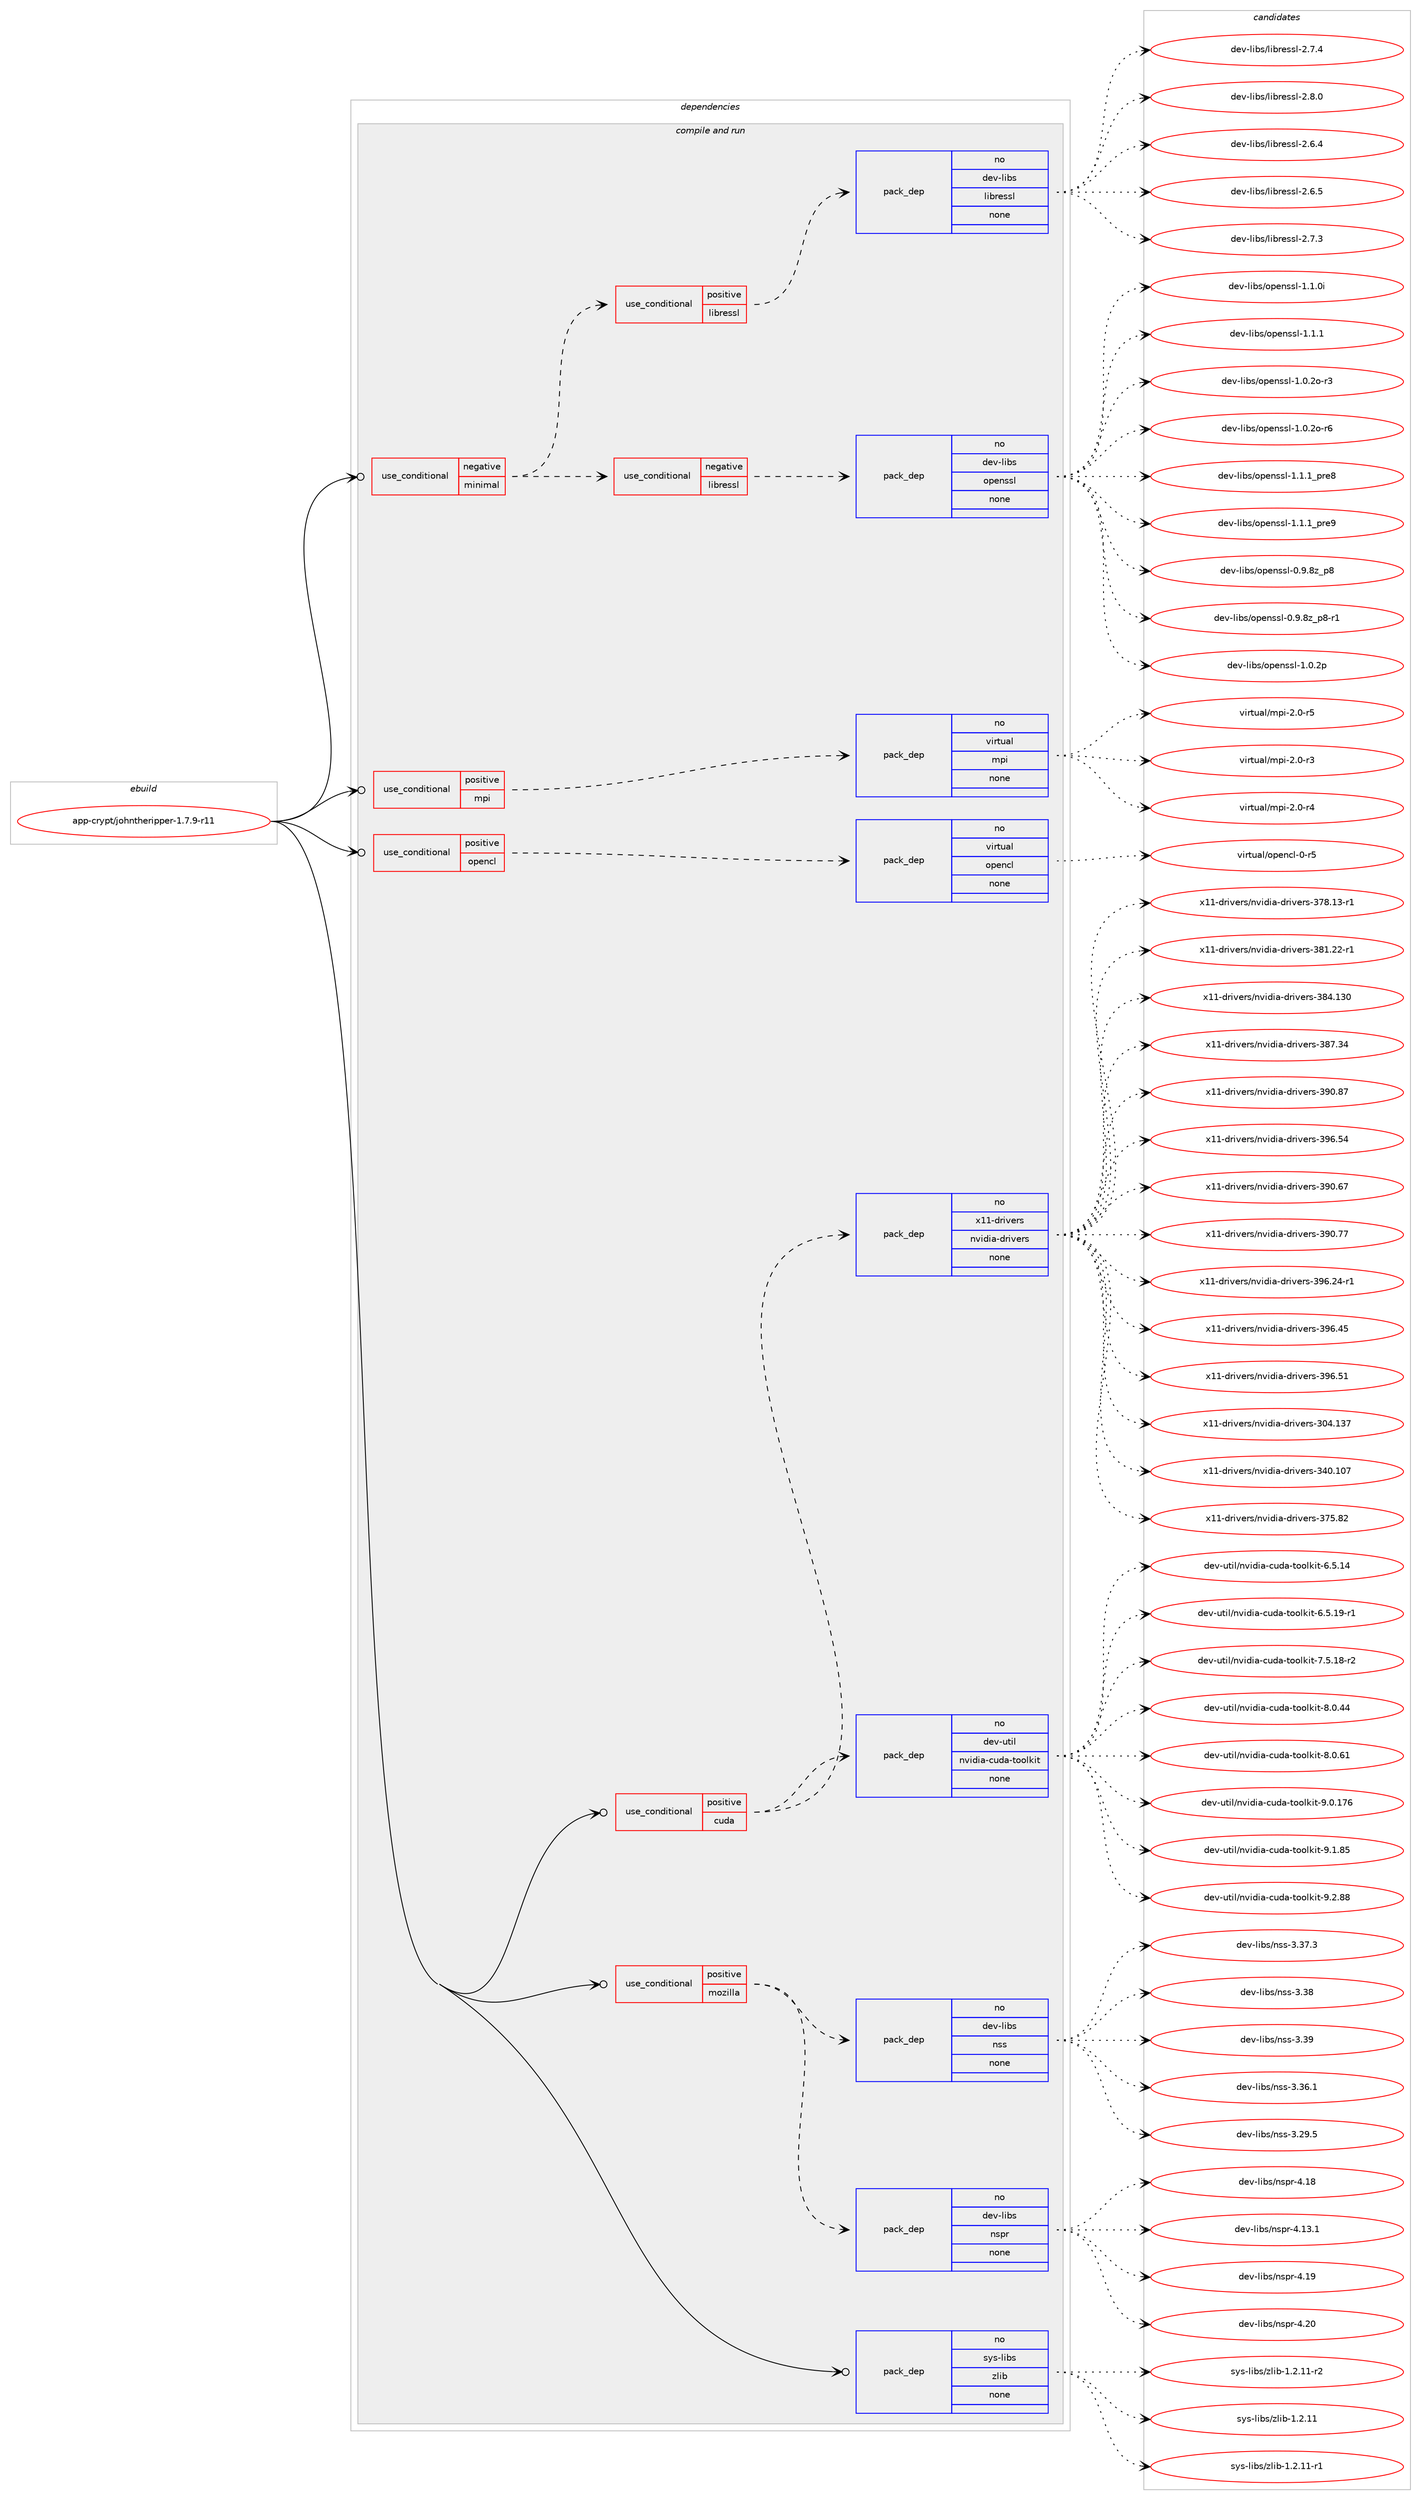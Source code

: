 digraph prolog {

# *************
# Graph options
# *************

newrank=true;
concentrate=true;
compound=true;
graph [rankdir=LR,fontname=Helvetica,fontsize=10,ranksep=1.5];#, ranksep=2.5, nodesep=0.2];
edge  [arrowhead=vee];
node  [fontname=Helvetica,fontsize=10];

# **********
# The ebuild
# **********

subgraph cluster_leftcol {
color=gray;
rank=same;
label=<<i>ebuild</i>>;
id [label="app-crypt/johntheripper-1.7.9-r11", color=red, width=4, href="../app-crypt/johntheripper-1.7.9-r11.svg"];
}

# ****************
# The dependencies
# ****************

subgraph cluster_midcol {
color=gray;
label=<<i>dependencies</i>>;
subgraph cluster_compile {
fillcolor="#eeeeee";
style=filled;
label=<<i>compile</i>>;
}
subgraph cluster_compileandrun {
fillcolor="#eeeeee";
style=filled;
label=<<i>compile and run</i>>;
subgraph cond204 {
dependency744 [label=<<TABLE BORDER="0" CELLBORDER="1" CELLSPACING="0" CELLPADDING="4"><TR><TD ROWSPAN="3" CELLPADDING="10">use_conditional</TD></TR><TR><TD>negative</TD></TR><TR><TD>minimal</TD></TR></TABLE>>, shape=none, color=red];
subgraph cond205 {
dependency745 [label=<<TABLE BORDER="0" CELLBORDER="1" CELLSPACING="0" CELLPADDING="4"><TR><TD ROWSPAN="3" CELLPADDING="10">use_conditional</TD></TR><TR><TD>negative</TD></TR><TR><TD>libressl</TD></TR></TABLE>>, shape=none, color=red];
subgraph pack518 {
dependency746 [label=<<TABLE BORDER="0" CELLBORDER="1" CELLSPACING="0" CELLPADDING="4" WIDTH="220"><TR><TD ROWSPAN="6" CELLPADDING="30">pack_dep</TD></TR><TR><TD WIDTH="110">no</TD></TR><TR><TD>dev-libs</TD></TR><TR><TD>openssl</TD></TR><TR><TD>none</TD></TR><TR><TD></TD></TR></TABLE>>, shape=none, color=blue];
}
dependency745:e -> dependency746:w [weight=20,style="dashed",arrowhead="vee"];
}
dependency744:e -> dependency745:w [weight=20,style="dashed",arrowhead="vee"];
subgraph cond206 {
dependency747 [label=<<TABLE BORDER="0" CELLBORDER="1" CELLSPACING="0" CELLPADDING="4"><TR><TD ROWSPAN="3" CELLPADDING="10">use_conditional</TD></TR><TR><TD>positive</TD></TR><TR><TD>libressl</TD></TR></TABLE>>, shape=none, color=red];
subgraph pack519 {
dependency748 [label=<<TABLE BORDER="0" CELLBORDER="1" CELLSPACING="0" CELLPADDING="4" WIDTH="220"><TR><TD ROWSPAN="6" CELLPADDING="30">pack_dep</TD></TR><TR><TD WIDTH="110">no</TD></TR><TR><TD>dev-libs</TD></TR><TR><TD>libressl</TD></TR><TR><TD>none</TD></TR><TR><TD></TD></TR></TABLE>>, shape=none, color=blue];
}
dependency747:e -> dependency748:w [weight=20,style="dashed",arrowhead="vee"];
}
dependency744:e -> dependency747:w [weight=20,style="dashed",arrowhead="vee"];
}
id:e -> dependency744:w [weight=20,style="solid",arrowhead="odotvee"];
subgraph cond207 {
dependency749 [label=<<TABLE BORDER="0" CELLBORDER="1" CELLSPACING="0" CELLPADDING="4"><TR><TD ROWSPAN="3" CELLPADDING="10">use_conditional</TD></TR><TR><TD>positive</TD></TR><TR><TD>cuda</TD></TR></TABLE>>, shape=none, color=red];
subgraph pack520 {
dependency750 [label=<<TABLE BORDER="0" CELLBORDER="1" CELLSPACING="0" CELLPADDING="4" WIDTH="220"><TR><TD ROWSPAN="6" CELLPADDING="30">pack_dep</TD></TR><TR><TD WIDTH="110">no</TD></TR><TR><TD>x11-drivers</TD></TR><TR><TD>nvidia-drivers</TD></TR><TR><TD>none</TD></TR><TR><TD></TD></TR></TABLE>>, shape=none, color=blue];
}
dependency749:e -> dependency750:w [weight=20,style="dashed",arrowhead="vee"];
subgraph pack521 {
dependency751 [label=<<TABLE BORDER="0" CELLBORDER="1" CELLSPACING="0" CELLPADDING="4" WIDTH="220"><TR><TD ROWSPAN="6" CELLPADDING="30">pack_dep</TD></TR><TR><TD WIDTH="110">no</TD></TR><TR><TD>dev-util</TD></TR><TR><TD>nvidia-cuda-toolkit</TD></TR><TR><TD>none</TD></TR><TR><TD></TD></TR></TABLE>>, shape=none, color=blue];
}
dependency749:e -> dependency751:w [weight=20,style="dashed",arrowhead="vee"];
}
id:e -> dependency749:w [weight=20,style="solid",arrowhead="odotvee"];
subgraph cond208 {
dependency752 [label=<<TABLE BORDER="0" CELLBORDER="1" CELLSPACING="0" CELLPADDING="4"><TR><TD ROWSPAN="3" CELLPADDING="10">use_conditional</TD></TR><TR><TD>positive</TD></TR><TR><TD>mozilla</TD></TR></TABLE>>, shape=none, color=red];
subgraph pack522 {
dependency753 [label=<<TABLE BORDER="0" CELLBORDER="1" CELLSPACING="0" CELLPADDING="4" WIDTH="220"><TR><TD ROWSPAN="6" CELLPADDING="30">pack_dep</TD></TR><TR><TD WIDTH="110">no</TD></TR><TR><TD>dev-libs</TD></TR><TR><TD>nss</TD></TR><TR><TD>none</TD></TR><TR><TD></TD></TR></TABLE>>, shape=none, color=blue];
}
dependency752:e -> dependency753:w [weight=20,style="dashed",arrowhead="vee"];
subgraph pack523 {
dependency754 [label=<<TABLE BORDER="0" CELLBORDER="1" CELLSPACING="0" CELLPADDING="4" WIDTH="220"><TR><TD ROWSPAN="6" CELLPADDING="30">pack_dep</TD></TR><TR><TD WIDTH="110">no</TD></TR><TR><TD>dev-libs</TD></TR><TR><TD>nspr</TD></TR><TR><TD>none</TD></TR><TR><TD></TD></TR></TABLE>>, shape=none, color=blue];
}
dependency752:e -> dependency754:w [weight=20,style="dashed",arrowhead="vee"];
}
id:e -> dependency752:w [weight=20,style="solid",arrowhead="odotvee"];
subgraph cond209 {
dependency755 [label=<<TABLE BORDER="0" CELLBORDER="1" CELLSPACING="0" CELLPADDING="4"><TR><TD ROWSPAN="3" CELLPADDING="10">use_conditional</TD></TR><TR><TD>positive</TD></TR><TR><TD>mpi</TD></TR></TABLE>>, shape=none, color=red];
subgraph pack524 {
dependency756 [label=<<TABLE BORDER="0" CELLBORDER="1" CELLSPACING="0" CELLPADDING="4" WIDTH="220"><TR><TD ROWSPAN="6" CELLPADDING="30">pack_dep</TD></TR><TR><TD WIDTH="110">no</TD></TR><TR><TD>virtual</TD></TR><TR><TD>mpi</TD></TR><TR><TD>none</TD></TR><TR><TD></TD></TR></TABLE>>, shape=none, color=blue];
}
dependency755:e -> dependency756:w [weight=20,style="dashed",arrowhead="vee"];
}
id:e -> dependency755:w [weight=20,style="solid",arrowhead="odotvee"];
subgraph cond210 {
dependency757 [label=<<TABLE BORDER="0" CELLBORDER="1" CELLSPACING="0" CELLPADDING="4"><TR><TD ROWSPAN="3" CELLPADDING="10">use_conditional</TD></TR><TR><TD>positive</TD></TR><TR><TD>opencl</TD></TR></TABLE>>, shape=none, color=red];
subgraph pack525 {
dependency758 [label=<<TABLE BORDER="0" CELLBORDER="1" CELLSPACING="0" CELLPADDING="4" WIDTH="220"><TR><TD ROWSPAN="6" CELLPADDING="30">pack_dep</TD></TR><TR><TD WIDTH="110">no</TD></TR><TR><TD>virtual</TD></TR><TR><TD>opencl</TD></TR><TR><TD>none</TD></TR><TR><TD></TD></TR></TABLE>>, shape=none, color=blue];
}
dependency757:e -> dependency758:w [weight=20,style="dashed",arrowhead="vee"];
}
id:e -> dependency757:w [weight=20,style="solid",arrowhead="odotvee"];
subgraph pack526 {
dependency759 [label=<<TABLE BORDER="0" CELLBORDER="1" CELLSPACING="0" CELLPADDING="4" WIDTH="220"><TR><TD ROWSPAN="6" CELLPADDING="30">pack_dep</TD></TR><TR><TD WIDTH="110">no</TD></TR><TR><TD>sys-libs</TD></TR><TR><TD>zlib</TD></TR><TR><TD>none</TD></TR><TR><TD></TD></TR></TABLE>>, shape=none, color=blue];
}
id:e -> dependency759:w [weight=20,style="solid",arrowhead="odotvee"];
}
subgraph cluster_run {
fillcolor="#eeeeee";
style=filled;
label=<<i>run</i>>;
}
}

# **************
# The candidates
# **************

subgraph cluster_choices {
rank=same;
color=gray;
label=<<i>candidates</i>>;

subgraph choice518 {
color=black;
nodesep=1;
choice1001011184510810598115471111121011101151151084549464846501114511451 [label="dev-libs/openssl-1.0.2o-r3", color=red, width=4,href="../dev-libs/openssl-1.0.2o-r3.svg"];
choice1001011184510810598115471111121011101151151084549464846501114511454 [label="dev-libs/openssl-1.0.2o-r6", color=red, width=4,href="../dev-libs/openssl-1.0.2o-r6.svg"];
choice1001011184510810598115471111121011101151151084549464946499511211410156 [label="dev-libs/openssl-1.1.1_pre8", color=red, width=4,href="../dev-libs/openssl-1.1.1_pre8.svg"];
choice1001011184510810598115471111121011101151151084549464946499511211410157 [label="dev-libs/openssl-1.1.1_pre9", color=red, width=4,href="../dev-libs/openssl-1.1.1_pre9.svg"];
choice1001011184510810598115471111121011101151151084548465746561229511256 [label="dev-libs/openssl-0.9.8z_p8", color=red, width=4,href="../dev-libs/openssl-0.9.8z_p8.svg"];
choice10010111845108105981154711111210111011511510845484657465612295112564511449 [label="dev-libs/openssl-0.9.8z_p8-r1", color=red, width=4,href="../dev-libs/openssl-0.9.8z_p8-r1.svg"];
choice100101118451081059811547111112101110115115108454946484650112 [label="dev-libs/openssl-1.0.2p", color=red, width=4,href="../dev-libs/openssl-1.0.2p.svg"];
choice100101118451081059811547111112101110115115108454946494648105 [label="dev-libs/openssl-1.1.0i", color=red, width=4,href="../dev-libs/openssl-1.1.0i.svg"];
choice100101118451081059811547111112101110115115108454946494649 [label="dev-libs/openssl-1.1.1", color=red, width=4,href="../dev-libs/openssl-1.1.1.svg"];
dependency746:e -> choice1001011184510810598115471111121011101151151084549464846501114511451:w [style=dotted,weight="100"];
dependency746:e -> choice1001011184510810598115471111121011101151151084549464846501114511454:w [style=dotted,weight="100"];
dependency746:e -> choice1001011184510810598115471111121011101151151084549464946499511211410156:w [style=dotted,weight="100"];
dependency746:e -> choice1001011184510810598115471111121011101151151084549464946499511211410157:w [style=dotted,weight="100"];
dependency746:e -> choice1001011184510810598115471111121011101151151084548465746561229511256:w [style=dotted,weight="100"];
dependency746:e -> choice10010111845108105981154711111210111011511510845484657465612295112564511449:w [style=dotted,weight="100"];
dependency746:e -> choice100101118451081059811547111112101110115115108454946484650112:w [style=dotted,weight="100"];
dependency746:e -> choice100101118451081059811547111112101110115115108454946494648105:w [style=dotted,weight="100"];
dependency746:e -> choice100101118451081059811547111112101110115115108454946494649:w [style=dotted,weight="100"];
}
subgraph choice519 {
color=black;
nodesep=1;
choice10010111845108105981154710810598114101115115108455046544652 [label="dev-libs/libressl-2.6.4", color=red, width=4,href="../dev-libs/libressl-2.6.4.svg"];
choice10010111845108105981154710810598114101115115108455046544653 [label="dev-libs/libressl-2.6.5", color=red, width=4,href="../dev-libs/libressl-2.6.5.svg"];
choice10010111845108105981154710810598114101115115108455046554651 [label="dev-libs/libressl-2.7.3", color=red, width=4,href="../dev-libs/libressl-2.7.3.svg"];
choice10010111845108105981154710810598114101115115108455046554652 [label="dev-libs/libressl-2.7.4", color=red, width=4,href="../dev-libs/libressl-2.7.4.svg"];
choice10010111845108105981154710810598114101115115108455046564648 [label="dev-libs/libressl-2.8.0", color=red, width=4,href="../dev-libs/libressl-2.8.0.svg"];
dependency748:e -> choice10010111845108105981154710810598114101115115108455046544652:w [style=dotted,weight="100"];
dependency748:e -> choice10010111845108105981154710810598114101115115108455046544653:w [style=dotted,weight="100"];
dependency748:e -> choice10010111845108105981154710810598114101115115108455046554651:w [style=dotted,weight="100"];
dependency748:e -> choice10010111845108105981154710810598114101115115108455046554652:w [style=dotted,weight="100"];
dependency748:e -> choice10010111845108105981154710810598114101115115108455046564648:w [style=dotted,weight="100"];
}
subgraph choice520 {
color=black;
nodesep=1;
choice12049494510011410511810111411547110118105100105974510011410511810111411545515748465455 [label="x11-drivers/nvidia-drivers-390.67", color=red, width=4,href="../x11-drivers/nvidia-drivers-390.67.svg"];
choice12049494510011410511810111411547110118105100105974510011410511810111411545515748465555 [label="x11-drivers/nvidia-drivers-390.77", color=red, width=4,href="../x11-drivers/nvidia-drivers-390.77.svg"];
choice120494945100114105118101114115471101181051001059745100114105118101114115455157544650524511449 [label="x11-drivers/nvidia-drivers-396.24-r1", color=red, width=4,href="../x11-drivers/nvidia-drivers-396.24-r1.svg"];
choice12049494510011410511810111411547110118105100105974510011410511810111411545515754465253 [label="x11-drivers/nvidia-drivers-396.45", color=red, width=4,href="../x11-drivers/nvidia-drivers-396.45.svg"];
choice12049494510011410511810111411547110118105100105974510011410511810111411545515754465349 [label="x11-drivers/nvidia-drivers-396.51", color=red, width=4,href="../x11-drivers/nvidia-drivers-396.51.svg"];
choice1204949451001141051181011141154711011810510010597451001141051181011141154551485246495155 [label="x11-drivers/nvidia-drivers-304.137", color=red, width=4,href="../x11-drivers/nvidia-drivers-304.137.svg"];
choice1204949451001141051181011141154711011810510010597451001141051181011141154551524846494855 [label="x11-drivers/nvidia-drivers-340.107", color=red, width=4,href="../x11-drivers/nvidia-drivers-340.107.svg"];
choice12049494510011410511810111411547110118105100105974510011410511810111411545515553465650 [label="x11-drivers/nvidia-drivers-375.82", color=red, width=4,href="../x11-drivers/nvidia-drivers-375.82.svg"];
choice120494945100114105118101114115471101181051001059745100114105118101114115455155564649514511449 [label="x11-drivers/nvidia-drivers-378.13-r1", color=red, width=4,href="../x11-drivers/nvidia-drivers-378.13-r1.svg"];
choice120494945100114105118101114115471101181051001059745100114105118101114115455156494650504511449 [label="x11-drivers/nvidia-drivers-381.22-r1", color=red, width=4,href="../x11-drivers/nvidia-drivers-381.22-r1.svg"];
choice1204949451001141051181011141154711011810510010597451001141051181011141154551565246495148 [label="x11-drivers/nvidia-drivers-384.130", color=red, width=4,href="../x11-drivers/nvidia-drivers-384.130.svg"];
choice12049494510011410511810111411547110118105100105974510011410511810111411545515655465152 [label="x11-drivers/nvidia-drivers-387.34", color=red, width=4,href="../x11-drivers/nvidia-drivers-387.34.svg"];
choice12049494510011410511810111411547110118105100105974510011410511810111411545515748465655 [label="x11-drivers/nvidia-drivers-390.87", color=red, width=4,href="../x11-drivers/nvidia-drivers-390.87.svg"];
choice12049494510011410511810111411547110118105100105974510011410511810111411545515754465352 [label="x11-drivers/nvidia-drivers-396.54", color=red, width=4,href="../x11-drivers/nvidia-drivers-396.54.svg"];
dependency750:e -> choice12049494510011410511810111411547110118105100105974510011410511810111411545515748465455:w [style=dotted,weight="100"];
dependency750:e -> choice12049494510011410511810111411547110118105100105974510011410511810111411545515748465555:w [style=dotted,weight="100"];
dependency750:e -> choice120494945100114105118101114115471101181051001059745100114105118101114115455157544650524511449:w [style=dotted,weight="100"];
dependency750:e -> choice12049494510011410511810111411547110118105100105974510011410511810111411545515754465253:w [style=dotted,weight="100"];
dependency750:e -> choice12049494510011410511810111411547110118105100105974510011410511810111411545515754465349:w [style=dotted,weight="100"];
dependency750:e -> choice1204949451001141051181011141154711011810510010597451001141051181011141154551485246495155:w [style=dotted,weight="100"];
dependency750:e -> choice1204949451001141051181011141154711011810510010597451001141051181011141154551524846494855:w [style=dotted,weight="100"];
dependency750:e -> choice12049494510011410511810111411547110118105100105974510011410511810111411545515553465650:w [style=dotted,weight="100"];
dependency750:e -> choice120494945100114105118101114115471101181051001059745100114105118101114115455155564649514511449:w [style=dotted,weight="100"];
dependency750:e -> choice120494945100114105118101114115471101181051001059745100114105118101114115455156494650504511449:w [style=dotted,weight="100"];
dependency750:e -> choice1204949451001141051181011141154711011810510010597451001141051181011141154551565246495148:w [style=dotted,weight="100"];
dependency750:e -> choice12049494510011410511810111411547110118105100105974510011410511810111411545515655465152:w [style=dotted,weight="100"];
dependency750:e -> choice12049494510011410511810111411547110118105100105974510011410511810111411545515748465655:w [style=dotted,weight="100"];
dependency750:e -> choice12049494510011410511810111411547110118105100105974510011410511810111411545515754465352:w [style=dotted,weight="100"];
}
subgraph choice521 {
color=black;
nodesep=1;
choice1001011184511711610510847110118105100105974599117100974511611111110810710511645544653464952 [label="dev-util/nvidia-cuda-toolkit-6.5.14", color=red, width=4,href="../dev-util/nvidia-cuda-toolkit-6.5.14.svg"];
choice10010111845117116105108471101181051001059745991171009745116111111108107105116455446534649574511449 [label="dev-util/nvidia-cuda-toolkit-6.5.19-r1", color=red, width=4,href="../dev-util/nvidia-cuda-toolkit-6.5.19-r1.svg"];
choice10010111845117116105108471101181051001059745991171009745116111111108107105116455546534649564511450 [label="dev-util/nvidia-cuda-toolkit-7.5.18-r2", color=red, width=4,href="../dev-util/nvidia-cuda-toolkit-7.5.18-r2.svg"];
choice1001011184511711610510847110118105100105974599117100974511611111110810710511645564648465252 [label="dev-util/nvidia-cuda-toolkit-8.0.44", color=red, width=4,href="../dev-util/nvidia-cuda-toolkit-8.0.44.svg"];
choice1001011184511711610510847110118105100105974599117100974511611111110810710511645564648465449 [label="dev-util/nvidia-cuda-toolkit-8.0.61", color=red, width=4,href="../dev-util/nvidia-cuda-toolkit-8.0.61.svg"];
choice100101118451171161051084711011810510010597459911710097451161111111081071051164557464846495554 [label="dev-util/nvidia-cuda-toolkit-9.0.176", color=red, width=4,href="../dev-util/nvidia-cuda-toolkit-9.0.176.svg"];
choice1001011184511711610510847110118105100105974599117100974511611111110810710511645574649465653 [label="dev-util/nvidia-cuda-toolkit-9.1.85", color=red, width=4,href="../dev-util/nvidia-cuda-toolkit-9.1.85.svg"];
choice1001011184511711610510847110118105100105974599117100974511611111110810710511645574650465656 [label="dev-util/nvidia-cuda-toolkit-9.2.88", color=red, width=4,href="../dev-util/nvidia-cuda-toolkit-9.2.88.svg"];
dependency751:e -> choice1001011184511711610510847110118105100105974599117100974511611111110810710511645544653464952:w [style=dotted,weight="100"];
dependency751:e -> choice10010111845117116105108471101181051001059745991171009745116111111108107105116455446534649574511449:w [style=dotted,weight="100"];
dependency751:e -> choice10010111845117116105108471101181051001059745991171009745116111111108107105116455546534649564511450:w [style=dotted,weight="100"];
dependency751:e -> choice1001011184511711610510847110118105100105974599117100974511611111110810710511645564648465252:w [style=dotted,weight="100"];
dependency751:e -> choice1001011184511711610510847110118105100105974599117100974511611111110810710511645564648465449:w [style=dotted,weight="100"];
dependency751:e -> choice100101118451171161051084711011810510010597459911710097451161111111081071051164557464846495554:w [style=dotted,weight="100"];
dependency751:e -> choice1001011184511711610510847110118105100105974599117100974511611111110810710511645574649465653:w [style=dotted,weight="100"];
dependency751:e -> choice1001011184511711610510847110118105100105974599117100974511611111110810710511645574650465656:w [style=dotted,weight="100"];
}
subgraph choice522 {
color=black;
nodesep=1;
choice10010111845108105981154711011511545514651544649 [label="dev-libs/nss-3.36.1", color=red, width=4,href="../dev-libs/nss-3.36.1.svg"];
choice10010111845108105981154711011511545514650574653 [label="dev-libs/nss-3.29.5", color=red, width=4,href="../dev-libs/nss-3.29.5.svg"];
choice10010111845108105981154711011511545514651554651 [label="dev-libs/nss-3.37.3", color=red, width=4,href="../dev-libs/nss-3.37.3.svg"];
choice1001011184510810598115471101151154551465156 [label="dev-libs/nss-3.38", color=red, width=4,href="../dev-libs/nss-3.38.svg"];
choice1001011184510810598115471101151154551465157 [label="dev-libs/nss-3.39", color=red, width=4,href="../dev-libs/nss-3.39.svg"];
dependency753:e -> choice10010111845108105981154711011511545514651544649:w [style=dotted,weight="100"];
dependency753:e -> choice10010111845108105981154711011511545514650574653:w [style=dotted,weight="100"];
dependency753:e -> choice10010111845108105981154711011511545514651554651:w [style=dotted,weight="100"];
dependency753:e -> choice1001011184510810598115471101151154551465156:w [style=dotted,weight="100"];
dependency753:e -> choice1001011184510810598115471101151154551465157:w [style=dotted,weight="100"];
}
subgraph choice523 {
color=black;
nodesep=1;
choice1001011184510810598115471101151121144552464956 [label="dev-libs/nspr-4.18", color=red, width=4,href="../dev-libs/nspr-4.18.svg"];
choice10010111845108105981154711011511211445524649514649 [label="dev-libs/nspr-4.13.1", color=red, width=4,href="../dev-libs/nspr-4.13.1.svg"];
choice1001011184510810598115471101151121144552464957 [label="dev-libs/nspr-4.19", color=red, width=4,href="../dev-libs/nspr-4.19.svg"];
choice1001011184510810598115471101151121144552465048 [label="dev-libs/nspr-4.20", color=red, width=4,href="../dev-libs/nspr-4.20.svg"];
dependency754:e -> choice1001011184510810598115471101151121144552464956:w [style=dotted,weight="100"];
dependency754:e -> choice10010111845108105981154711011511211445524649514649:w [style=dotted,weight="100"];
dependency754:e -> choice1001011184510810598115471101151121144552464957:w [style=dotted,weight="100"];
dependency754:e -> choice1001011184510810598115471101151121144552465048:w [style=dotted,weight="100"];
}
subgraph choice524 {
color=black;
nodesep=1;
choice1181051141161179710847109112105455046484511451 [label="virtual/mpi-2.0-r3", color=red, width=4,href="../virtual/mpi-2.0-r3.svg"];
choice1181051141161179710847109112105455046484511452 [label="virtual/mpi-2.0-r4", color=red, width=4,href="../virtual/mpi-2.0-r4.svg"];
choice1181051141161179710847109112105455046484511453 [label="virtual/mpi-2.0-r5", color=red, width=4,href="../virtual/mpi-2.0-r5.svg"];
dependency756:e -> choice1181051141161179710847109112105455046484511451:w [style=dotted,weight="100"];
dependency756:e -> choice1181051141161179710847109112105455046484511452:w [style=dotted,weight="100"];
dependency756:e -> choice1181051141161179710847109112105455046484511453:w [style=dotted,weight="100"];
}
subgraph choice525 {
color=black;
nodesep=1;
choice11810511411611797108471111121011109910845484511453 [label="virtual/opencl-0-r5", color=red, width=4,href="../virtual/opencl-0-r5.svg"];
dependency758:e -> choice11810511411611797108471111121011109910845484511453:w [style=dotted,weight="100"];
}
subgraph choice526 {
color=black;
nodesep=1;
choice1151211154510810598115471221081059845494650464949 [label="sys-libs/zlib-1.2.11", color=red, width=4,href="../sys-libs/zlib-1.2.11.svg"];
choice11512111545108105981154712210810598454946504649494511449 [label="sys-libs/zlib-1.2.11-r1", color=red, width=4,href="../sys-libs/zlib-1.2.11-r1.svg"];
choice11512111545108105981154712210810598454946504649494511450 [label="sys-libs/zlib-1.2.11-r2", color=red, width=4,href="../sys-libs/zlib-1.2.11-r2.svg"];
dependency759:e -> choice1151211154510810598115471221081059845494650464949:w [style=dotted,weight="100"];
dependency759:e -> choice11512111545108105981154712210810598454946504649494511449:w [style=dotted,weight="100"];
dependency759:e -> choice11512111545108105981154712210810598454946504649494511450:w [style=dotted,weight="100"];
}
}

}
